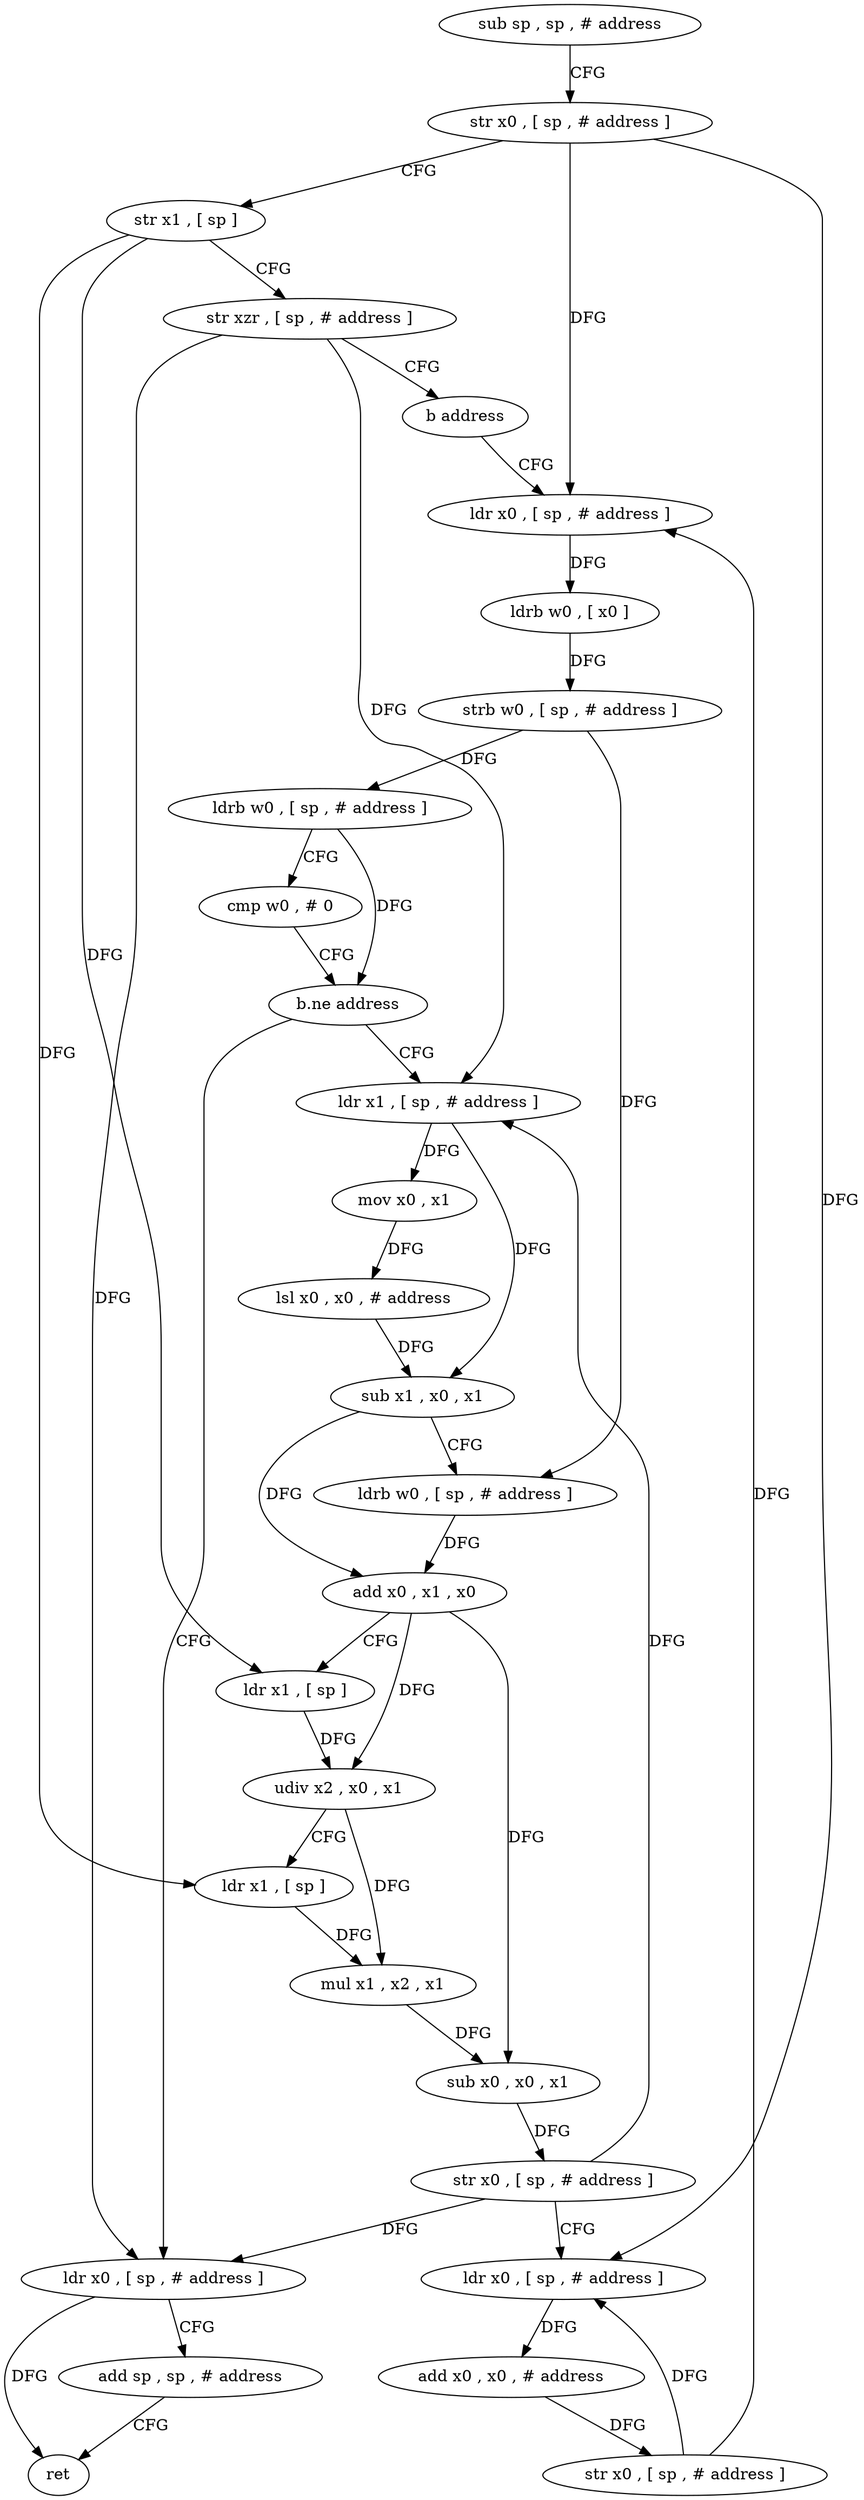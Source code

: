 digraph "func" {
"4317296" [label = "sub sp , sp , # address" ]
"4317300" [label = "str x0 , [ sp , # address ]" ]
"4317304" [label = "str x1 , [ sp ]" ]
"4317308" [label = "str xzr , [ sp , # address ]" ]
"4317312" [label = "b address" ]
"4317376" [label = "ldr x0 , [ sp , # address ]" ]
"4317380" [label = "ldrb w0 , [ x0 ]" ]
"4317384" [label = "strb w0 , [ sp , # address ]" ]
"4317388" [label = "ldrb w0 , [ sp , # address ]" ]
"4317392" [label = "cmp w0 , # 0" ]
"4317396" [label = "b.ne address" ]
"4317316" [label = "ldr x1 , [ sp , # address ]" ]
"4317400" [label = "ldr x0 , [ sp , # address ]" ]
"4317320" [label = "mov x0 , x1" ]
"4317324" [label = "lsl x0 , x0 , # address" ]
"4317328" [label = "sub x1 , x0 , x1" ]
"4317332" [label = "ldrb w0 , [ sp , # address ]" ]
"4317336" [label = "add x0 , x1 , x0" ]
"4317340" [label = "ldr x1 , [ sp ]" ]
"4317344" [label = "udiv x2 , x0 , x1" ]
"4317348" [label = "ldr x1 , [ sp ]" ]
"4317352" [label = "mul x1 , x2 , x1" ]
"4317356" [label = "sub x0 , x0 , x1" ]
"4317360" [label = "str x0 , [ sp , # address ]" ]
"4317364" [label = "ldr x0 , [ sp , # address ]" ]
"4317368" [label = "add x0 , x0 , # address" ]
"4317372" [label = "str x0 , [ sp , # address ]" ]
"4317404" [label = "add sp , sp , # address" ]
"4317408" [label = "ret" ]
"4317296" -> "4317300" [ label = "CFG" ]
"4317300" -> "4317304" [ label = "CFG" ]
"4317300" -> "4317376" [ label = "DFG" ]
"4317300" -> "4317364" [ label = "DFG" ]
"4317304" -> "4317308" [ label = "CFG" ]
"4317304" -> "4317340" [ label = "DFG" ]
"4317304" -> "4317348" [ label = "DFG" ]
"4317308" -> "4317312" [ label = "CFG" ]
"4317308" -> "4317316" [ label = "DFG" ]
"4317308" -> "4317400" [ label = "DFG" ]
"4317312" -> "4317376" [ label = "CFG" ]
"4317376" -> "4317380" [ label = "DFG" ]
"4317380" -> "4317384" [ label = "DFG" ]
"4317384" -> "4317388" [ label = "DFG" ]
"4317384" -> "4317332" [ label = "DFG" ]
"4317388" -> "4317392" [ label = "CFG" ]
"4317388" -> "4317396" [ label = "DFG" ]
"4317392" -> "4317396" [ label = "CFG" ]
"4317396" -> "4317316" [ label = "CFG" ]
"4317396" -> "4317400" [ label = "CFG" ]
"4317316" -> "4317320" [ label = "DFG" ]
"4317316" -> "4317328" [ label = "DFG" ]
"4317400" -> "4317404" [ label = "CFG" ]
"4317400" -> "4317408" [ label = "DFG" ]
"4317320" -> "4317324" [ label = "DFG" ]
"4317324" -> "4317328" [ label = "DFG" ]
"4317328" -> "4317332" [ label = "CFG" ]
"4317328" -> "4317336" [ label = "DFG" ]
"4317332" -> "4317336" [ label = "DFG" ]
"4317336" -> "4317340" [ label = "CFG" ]
"4317336" -> "4317344" [ label = "DFG" ]
"4317336" -> "4317356" [ label = "DFG" ]
"4317340" -> "4317344" [ label = "DFG" ]
"4317344" -> "4317348" [ label = "CFG" ]
"4317344" -> "4317352" [ label = "DFG" ]
"4317348" -> "4317352" [ label = "DFG" ]
"4317352" -> "4317356" [ label = "DFG" ]
"4317356" -> "4317360" [ label = "DFG" ]
"4317360" -> "4317364" [ label = "CFG" ]
"4317360" -> "4317316" [ label = "DFG" ]
"4317360" -> "4317400" [ label = "DFG" ]
"4317364" -> "4317368" [ label = "DFG" ]
"4317368" -> "4317372" [ label = "DFG" ]
"4317372" -> "4317376" [ label = "DFG" ]
"4317372" -> "4317364" [ label = "DFG" ]
"4317404" -> "4317408" [ label = "CFG" ]
}
